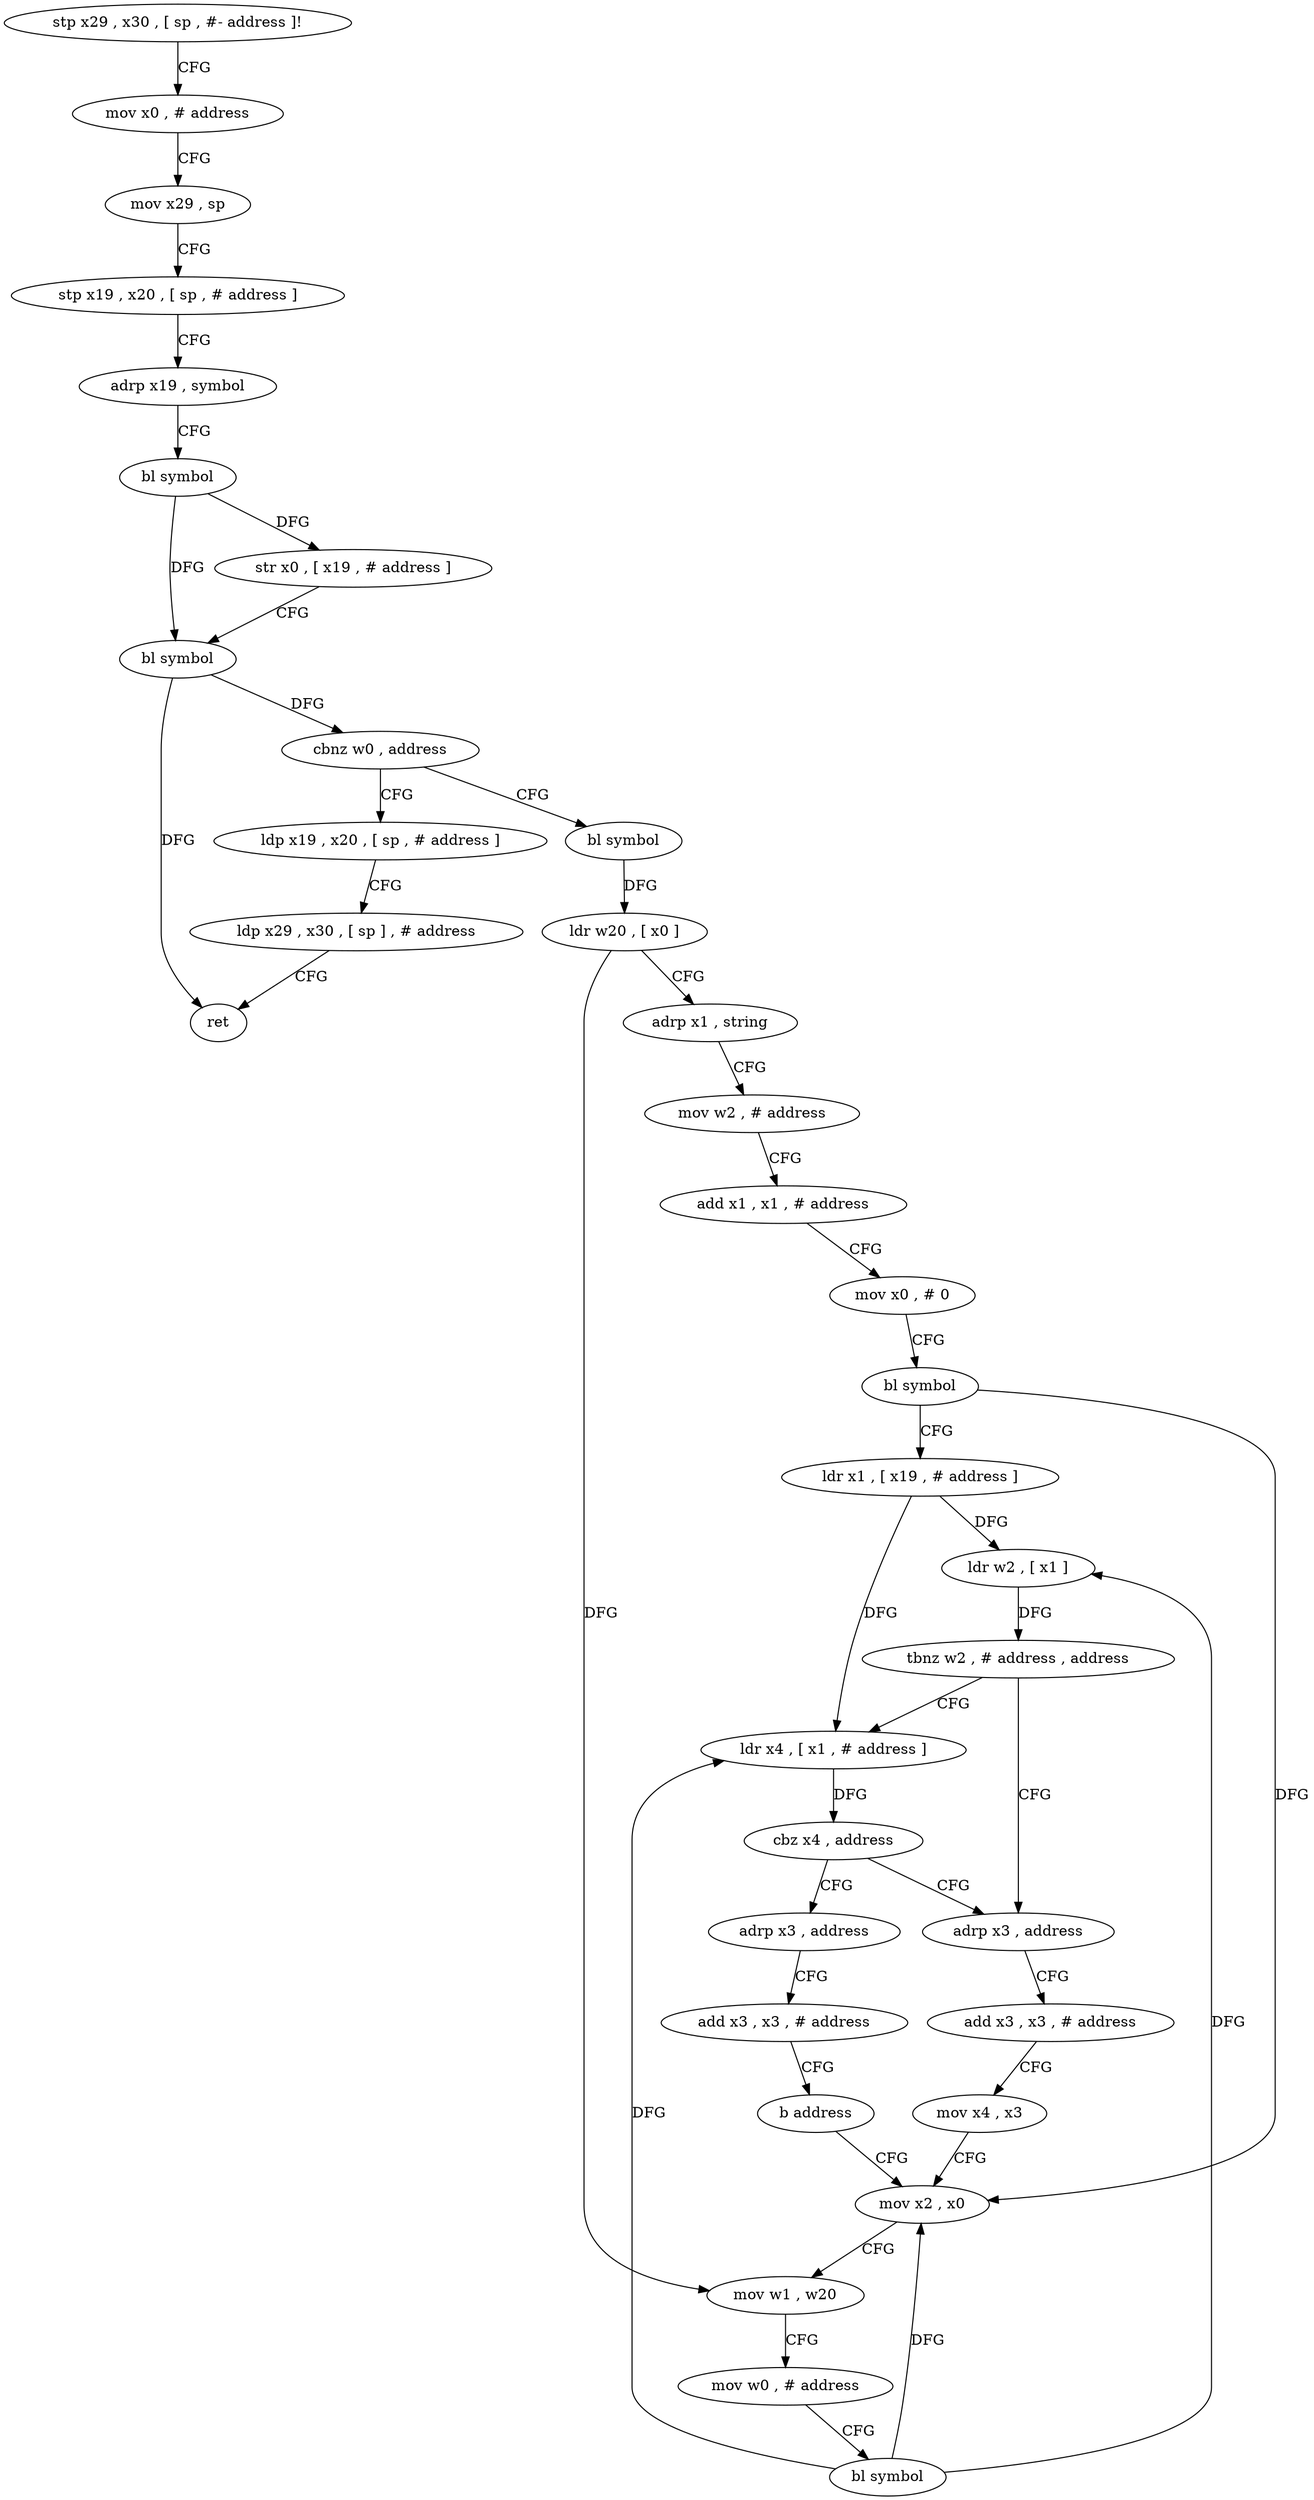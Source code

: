 digraph "func" {
"4232568" [label = "stp x29 , x30 , [ sp , #- address ]!" ]
"4232572" [label = "mov x0 , # address" ]
"4232576" [label = "mov x29 , sp" ]
"4232580" [label = "stp x19 , x20 , [ sp , # address ]" ]
"4232584" [label = "adrp x19 , symbol" ]
"4232588" [label = "bl symbol" ]
"4232592" [label = "str x0 , [ x19 , # address ]" ]
"4232596" [label = "bl symbol" ]
"4232600" [label = "cbnz w0 , address" ]
"4232616" [label = "bl symbol" ]
"4232604" [label = "ldp x19 , x20 , [ sp , # address ]" ]
"4232620" [label = "ldr w20 , [ x0 ]" ]
"4232624" [label = "adrp x1 , string" ]
"4232628" [label = "mov w2 , # address" ]
"4232632" [label = "add x1 , x1 , # address" ]
"4232636" [label = "mov x0 , # 0" ]
"4232640" [label = "bl symbol" ]
"4232644" [label = "ldr x1 , [ x19 , # address ]" ]
"4232648" [label = "ldr w2 , [ x1 ]" ]
"4232652" [label = "tbnz w2 , # address , address" ]
"4232684" [label = "ldr x4 , [ x1 , # address ]" ]
"4232656" [label = "adrp x3 , address" ]
"4232608" [label = "ldp x29 , x30 , [ sp ] , # address" ]
"4232612" [label = "ret" ]
"4232688" [label = "cbz x4 , address" ]
"4232692" [label = "adrp x3 , address" ]
"4232660" [label = "add x3 , x3 , # address" ]
"4232664" [label = "mov x4 , x3" ]
"4232668" [label = "mov x2 , x0" ]
"4232696" [label = "add x3 , x3 , # address" ]
"4232700" [label = "b address" ]
"4232672" [label = "mov w1 , w20" ]
"4232676" [label = "mov w0 , # address" ]
"4232680" [label = "bl symbol" ]
"4232568" -> "4232572" [ label = "CFG" ]
"4232572" -> "4232576" [ label = "CFG" ]
"4232576" -> "4232580" [ label = "CFG" ]
"4232580" -> "4232584" [ label = "CFG" ]
"4232584" -> "4232588" [ label = "CFG" ]
"4232588" -> "4232592" [ label = "DFG" ]
"4232588" -> "4232596" [ label = "DFG" ]
"4232592" -> "4232596" [ label = "CFG" ]
"4232596" -> "4232600" [ label = "DFG" ]
"4232596" -> "4232612" [ label = "DFG" ]
"4232600" -> "4232616" [ label = "CFG" ]
"4232600" -> "4232604" [ label = "CFG" ]
"4232616" -> "4232620" [ label = "DFG" ]
"4232604" -> "4232608" [ label = "CFG" ]
"4232620" -> "4232624" [ label = "CFG" ]
"4232620" -> "4232672" [ label = "DFG" ]
"4232624" -> "4232628" [ label = "CFG" ]
"4232628" -> "4232632" [ label = "CFG" ]
"4232632" -> "4232636" [ label = "CFG" ]
"4232636" -> "4232640" [ label = "CFG" ]
"4232640" -> "4232644" [ label = "CFG" ]
"4232640" -> "4232668" [ label = "DFG" ]
"4232644" -> "4232648" [ label = "DFG" ]
"4232644" -> "4232684" [ label = "DFG" ]
"4232648" -> "4232652" [ label = "DFG" ]
"4232652" -> "4232684" [ label = "CFG" ]
"4232652" -> "4232656" [ label = "CFG" ]
"4232684" -> "4232688" [ label = "DFG" ]
"4232656" -> "4232660" [ label = "CFG" ]
"4232608" -> "4232612" [ label = "CFG" ]
"4232688" -> "4232656" [ label = "CFG" ]
"4232688" -> "4232692" [ label = "CFG" ]
"4232692" -> "4232696" [ label = "CFG" ]
"4232660" -> "4232664" [ label = "CFG" ]
"4232664" -> "4232668" [ label = "CFG" ]
"4232668" -> "4232672" [ label = "CFG" ]
"4232696" -> "4232700" [ label = "CFG" ]
"4232700" -> "4232668" [ label = "CFG" ]
"4232672" -> "4232676" [ label = "CFG" ]
"4232676" -> "4232680" [ label = "CFG" ]
"4232680" -> "4232684" [ label = "DFG" ]
"4232680" -> "4232648" [ label = "DFG" ]
"4232680" -> "4232668" [ label = "DFG" ]
}

